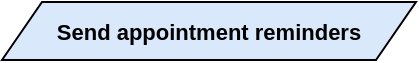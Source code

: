 <mxfile version="24.2.5" type="github">
  <diagram name="Page-1" id="2KkPdRFUcKXrVxvmrppy">
    <mxGraphModel dx="3259" dy="316" grid="0" gridSize="10" guides="1" tooltips="1" connect="1" arrows="1" fold="1" page="0" pageScale="1" pageWidth="827" pageHeight="1169" math="0" shadow="0">
      <root>
        <mxCell id="0" />
        <mxCell id="1" parent="0" />
        <mxCell id="ZiL3H2gjiar3ugQNmTWt-1" value="&lt;b&gt;Send appointment reminders&lt;/b&gt;" style="shape=parallelogram;perimeter=parallelogramPerimeter;whiteSpace=wrap;html=1;fixedSize=1;fillColor=#dae8fc;strokeColor=#000000;fontFamily=Helvetica;fontSize=11;fontColor=default;labelBackgroundColor=none;" vertex="1" parent="1">
          <mxGeometry x="-1802" y="481" width="207" height="29" as="geometry" />
        </mxCell>
      </root>
    </mxGraphModel>
  </diagram>
</mxfile>
